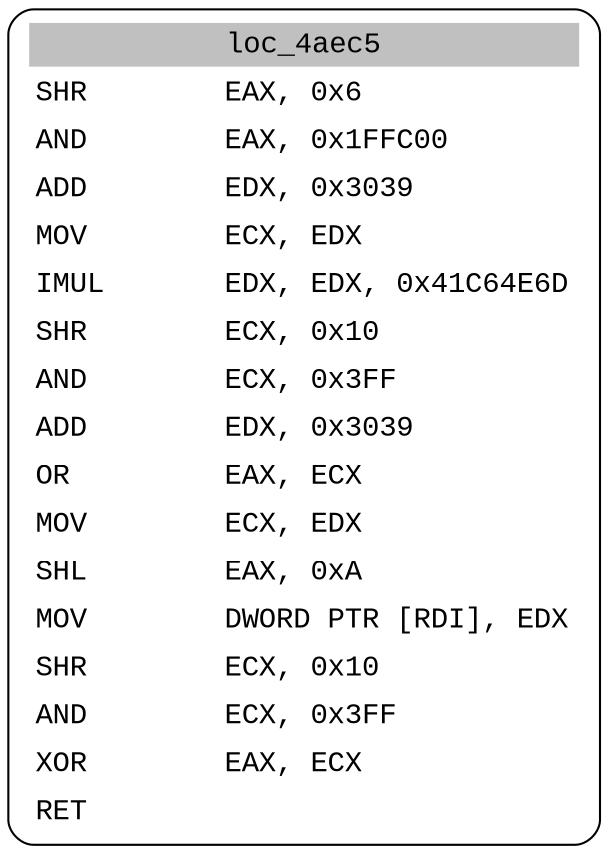 digraph asm_graph {
1941 [
shape="Mrecord" fontname="Courier New"label =<<table border="0" cellborder="0" cellpadding="3"><tr><td align="center" colspan="2" bgcolor="grey">loc_4aec5</td></tr><tr><td align="left">SHR        EAX, 0x6</td></tr><tr><td align="left">AND        EAX, 0x1FFC00</td></tr><tr><td align="left">ADD        EDX, 0x3039</td></tr><tr><td align="left">MOV        ECX, EDX</td></tr><tr><td align="left">IMUL       EDX, EDX, 0x41C64E6D</td></tr><tr><td align="left">SHR        ECX, 0x10</td></tr><tr><td align="left">AND        ECX, 0x3FF</td></tr><tr><td align="left">ADD        EDX, 0x3039</td></tr><tr><td align="left">OR         EAX, ECX</td></tr><tr><td align="left">MOV        ECX, EDX</td></tr><tr><td align="left">SHL        EAX, 0xA</td></tr><tr><td align="left">MOV        DWORD PTR [RDI], EDX</td></tr><tr><td align="left">SHR        ECX, 0x10</td></tr><tr><td align="left">AND        ECX, 0x3FF</td></tr><tr><td align="left">XOR        EAX, ECX</td></tr><tr><td align="left">RET        </td></tr></table>> ];
}
